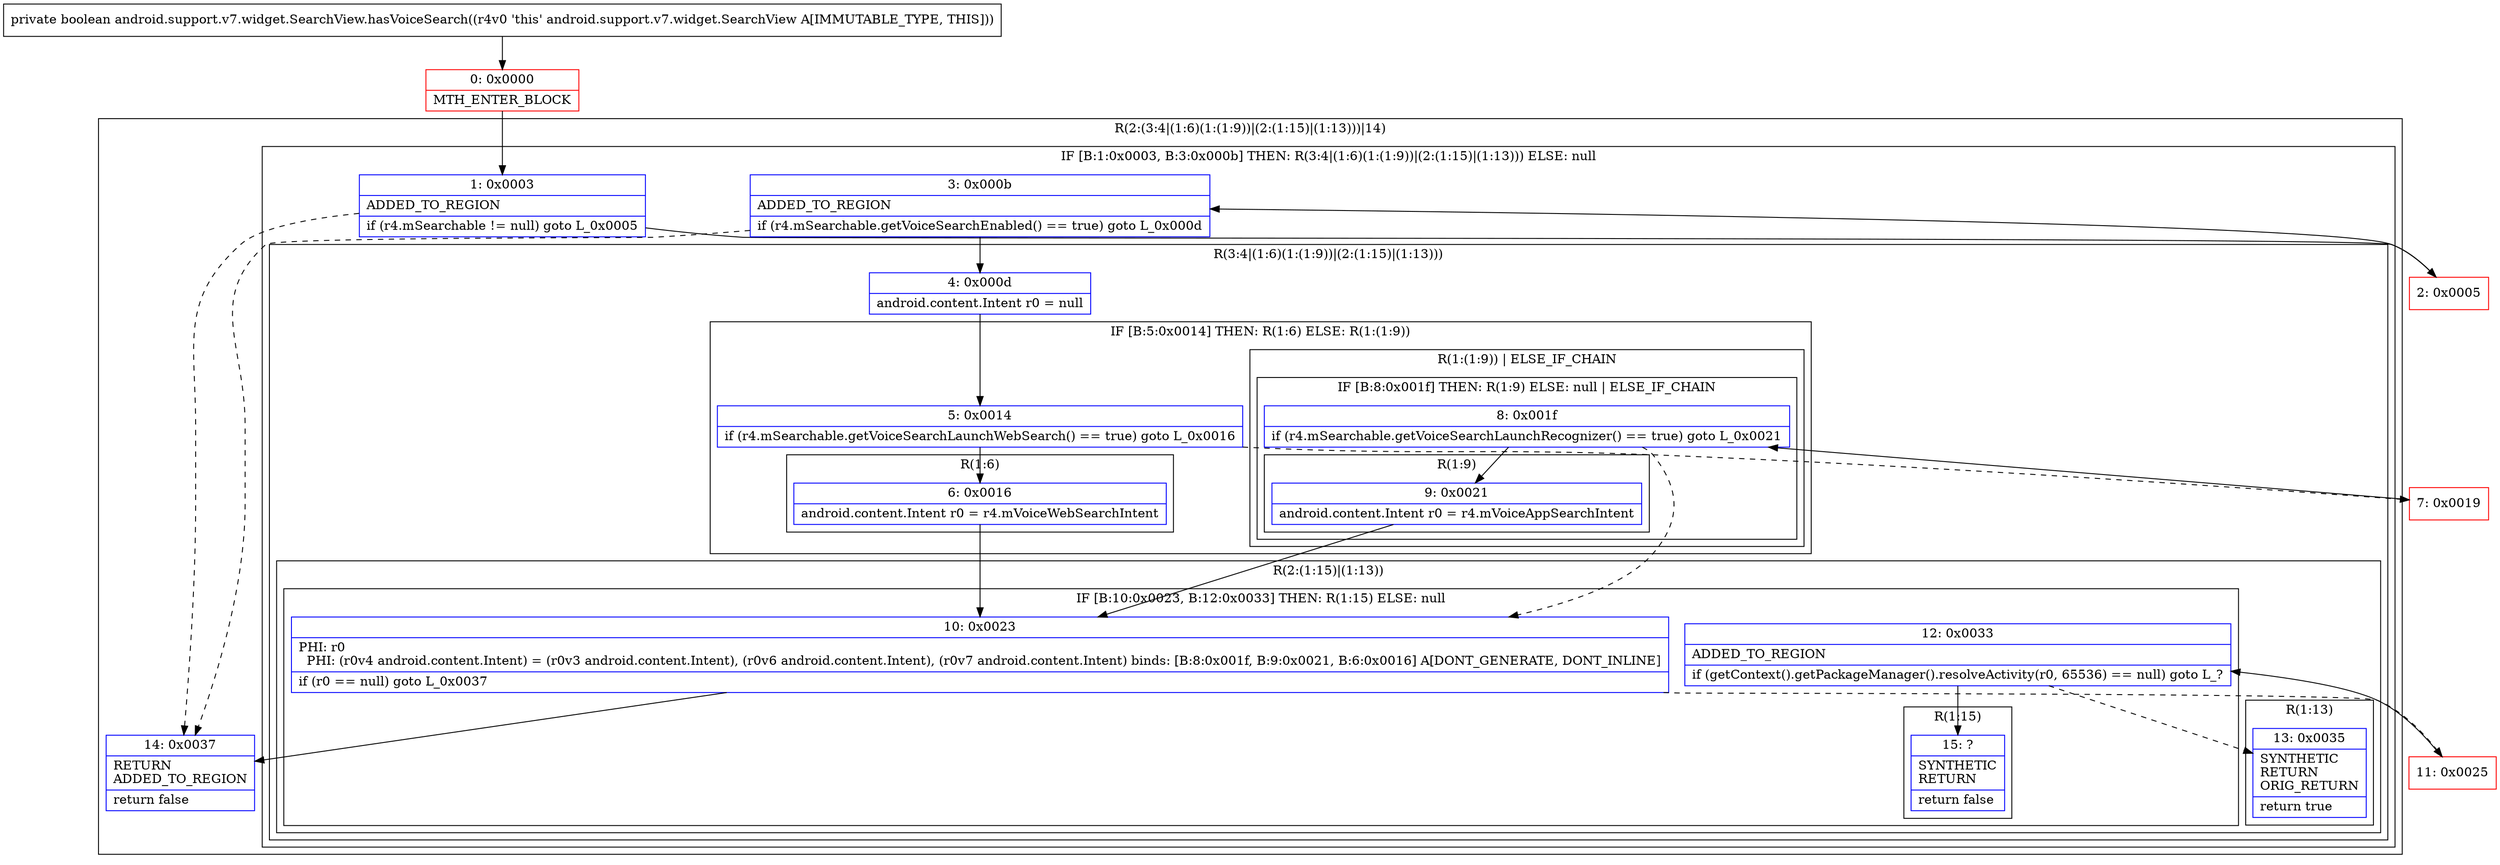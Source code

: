 digraph "CFG forandroid.support.v7.widget.SearchView.hasVoiceSearch()Z" {
subgraph cluster_Region_863876742 {
label = "R(2:(3:4|(1:6)(1:(1:9))|(2:(1:15)|(1:13)))|14)";
node [shape=record,color=blue];
subgraph cluster_IfRegion_1396030094 {
label = "IF [B:1:0x0003, B:3:0x000b] THEN: R(3:4|(1:6)(1:(1:9))|(2:(1:15)|(1:13))) ELSE: null";
node [shape=record,color=blue];
Node_1 [shape=record,label="{1\:\ 0x0003|ADDED_TO_REGION\l|if (r4.mSearchable != null) goto L_0x0005\l}"];
Node_3 [shape=record,label="{3\:\ 0x000b|ADDED_TO_REGION\l|if (r4.mSearchable.getVoiceSearchEnabled() == true) goto L_0x000d\l}"];
subgraph cluster_Region_781202798 {
label = "R(3:4|(1:6)(1:(1:9))|(2:(1:15)|(1:13)))";
node [shape=record,color=blue];
Node_4 [shape=record,label="{4\:\ 0x000d|android.content.Intent r0 = null\l}"];
subgraph cluster_IfRegion_17141759 {
label = "IF [B:5:0x0014] THEN: R(1:6) ELSE: R(1:(1:9))";
node [shape=record,color=blue];
Node_5 [shape=record,label="{5\:\ 0x0014|if (r4.mSearchable.getVoiceSearchLaunchWebSearch() == true) goto L_0x0016\l}"];
subgraph cluster_Region_175823379 {
label = "R(1:6)";
node [shape=record,color=blue];
Node_6 [shape=record,label="{6\:\ 0x0016|android.content.Intent r0 = r4.mVoiceWebSearchIntent\l}"];
}
subgraph cluster_Region_1504981927 {
label = "R(1:(1:9)) | ELSE_IF_CHAIN\l";
node [shape=record,color=blue];
subgraph cluster_IfRegion_128153489 {
label = "IF [B:8:0x001f] THEN: R(1:9) ELSE: null | ELSE_IF_CHAIN\l";
node [shape=record,color=blue];
Node_8 [shape=record,label="{8\:\ 0x001f|if (r4.mSearchable.getVoiceSearchLaunchRecognizer() == true) goto L_0x0021\l}"];
subgraph cluster_Region_1251458186 {
label = "R(1:9)";
node [shape=record,color=blue];
Node_9 [shape=record,label="{9\:\ 0x0021|android.content.Intent r0 = r4.mVoiceAppSearchIntent\l}"];
}
}
}
}
subgraph cluster_Region_2033994785 {
label = "R(2:(1:15)|(1:13))";
node [shape=record,color=blue];
subgraph cluster_IfRegion_883141994 {
label = "IF [B:10:0x0023, B:12:0x0033] THEN: R(1:15) ELSE: null";
node [shape=record,color=blue];
Node_10 [shape=record,label="{10\:\ 0x0023|PHI: r0 \l  PHI: (r0v4 android.content.Intent) = (r0v3 android.content.Intent), (r0v6 android.content.Intent), (r0v7 android.content.Intent) binds: [B:8:0x001f, B:9:0x0021, B:6:0x0016] A[DONT_GENERATE, DONT_INLINE]\l|if (r0 == null) goto L_0x0037\l}"];
Node_12 [shape=record,label="{12\:\ 0x0033|ADDED_TO_REGION\l|if (getContext().getPackageManager().resolveActivity(r0, 65536) == null) goto L_?\l}"];
subgraph cluster_Region_1416322702 {
label = "R(1:15)";
node [shape=record,color=blue];
Node_15 [shape=record,label="{15\:\ ?|SYNTHETIC\lRETURN\l|return false\l}"];
}
}
subgraph cluster_Region_750413487 {
label = "R(1:13)";
node [shape=record,color=blue];
Node_13 [shape=record,label="{13\:\ 0x0035|SYNTHETIC\lRETURN\lORIG_RETURN\l|return true\l}"];
}
}
}
}
Node_14 [shape=record,label="{14\:\ 0x0037|RETURN\lADDED_TO_REGION\l|return false\l}"];
}
Node_0 [shape=record,color=red,label="{0\:\ 0x0000|MTH_ENTER_BLOCK\l}"];
Node_2 [shape=record,color=red,label="{2\:\ 0x0005}"];
Node_7 [shape=record,color=red,label="{7\:\ 0x0019}"];
Node_11 [shape=record,color=red,label="{11\:\ 0x0025}"];
MethodNode[shape=record,label="{private boolean android.support.v7.widget.SearchView.hasVoiceSearch((r4v0 'this' android.support.v7.widget.SearchView A[IMMUTABLE_TYPE, THIS])) }"];
MethodNode -> Node_0;
Node_1 -> Node_2;
Node_1 -> Node_14[style=dashed];
Node_3 -> Node_4;
Node_3 -> Node_14[style=dashed];
Node_4 -> Node_5;
Node_5 -> Node_6;
Node_5 -> Node_7[style=dashed];
Node_6 -> Node_10;
Node_8 -> Node_9;
Node_8 -> Node_10[style=dashed];
Node_9 -> Node_10;
Node_10 -> Node_11[style=dashed];
Node_10 -> Node_14;
Node_12 -> Node_13[style=dashed];
Node_12 -> Node_15;
Node_0 -> Node_1;
Node_2 -> Node_3;
Node_7 -> Node_8;
Node_11 -> Node_12;
}

